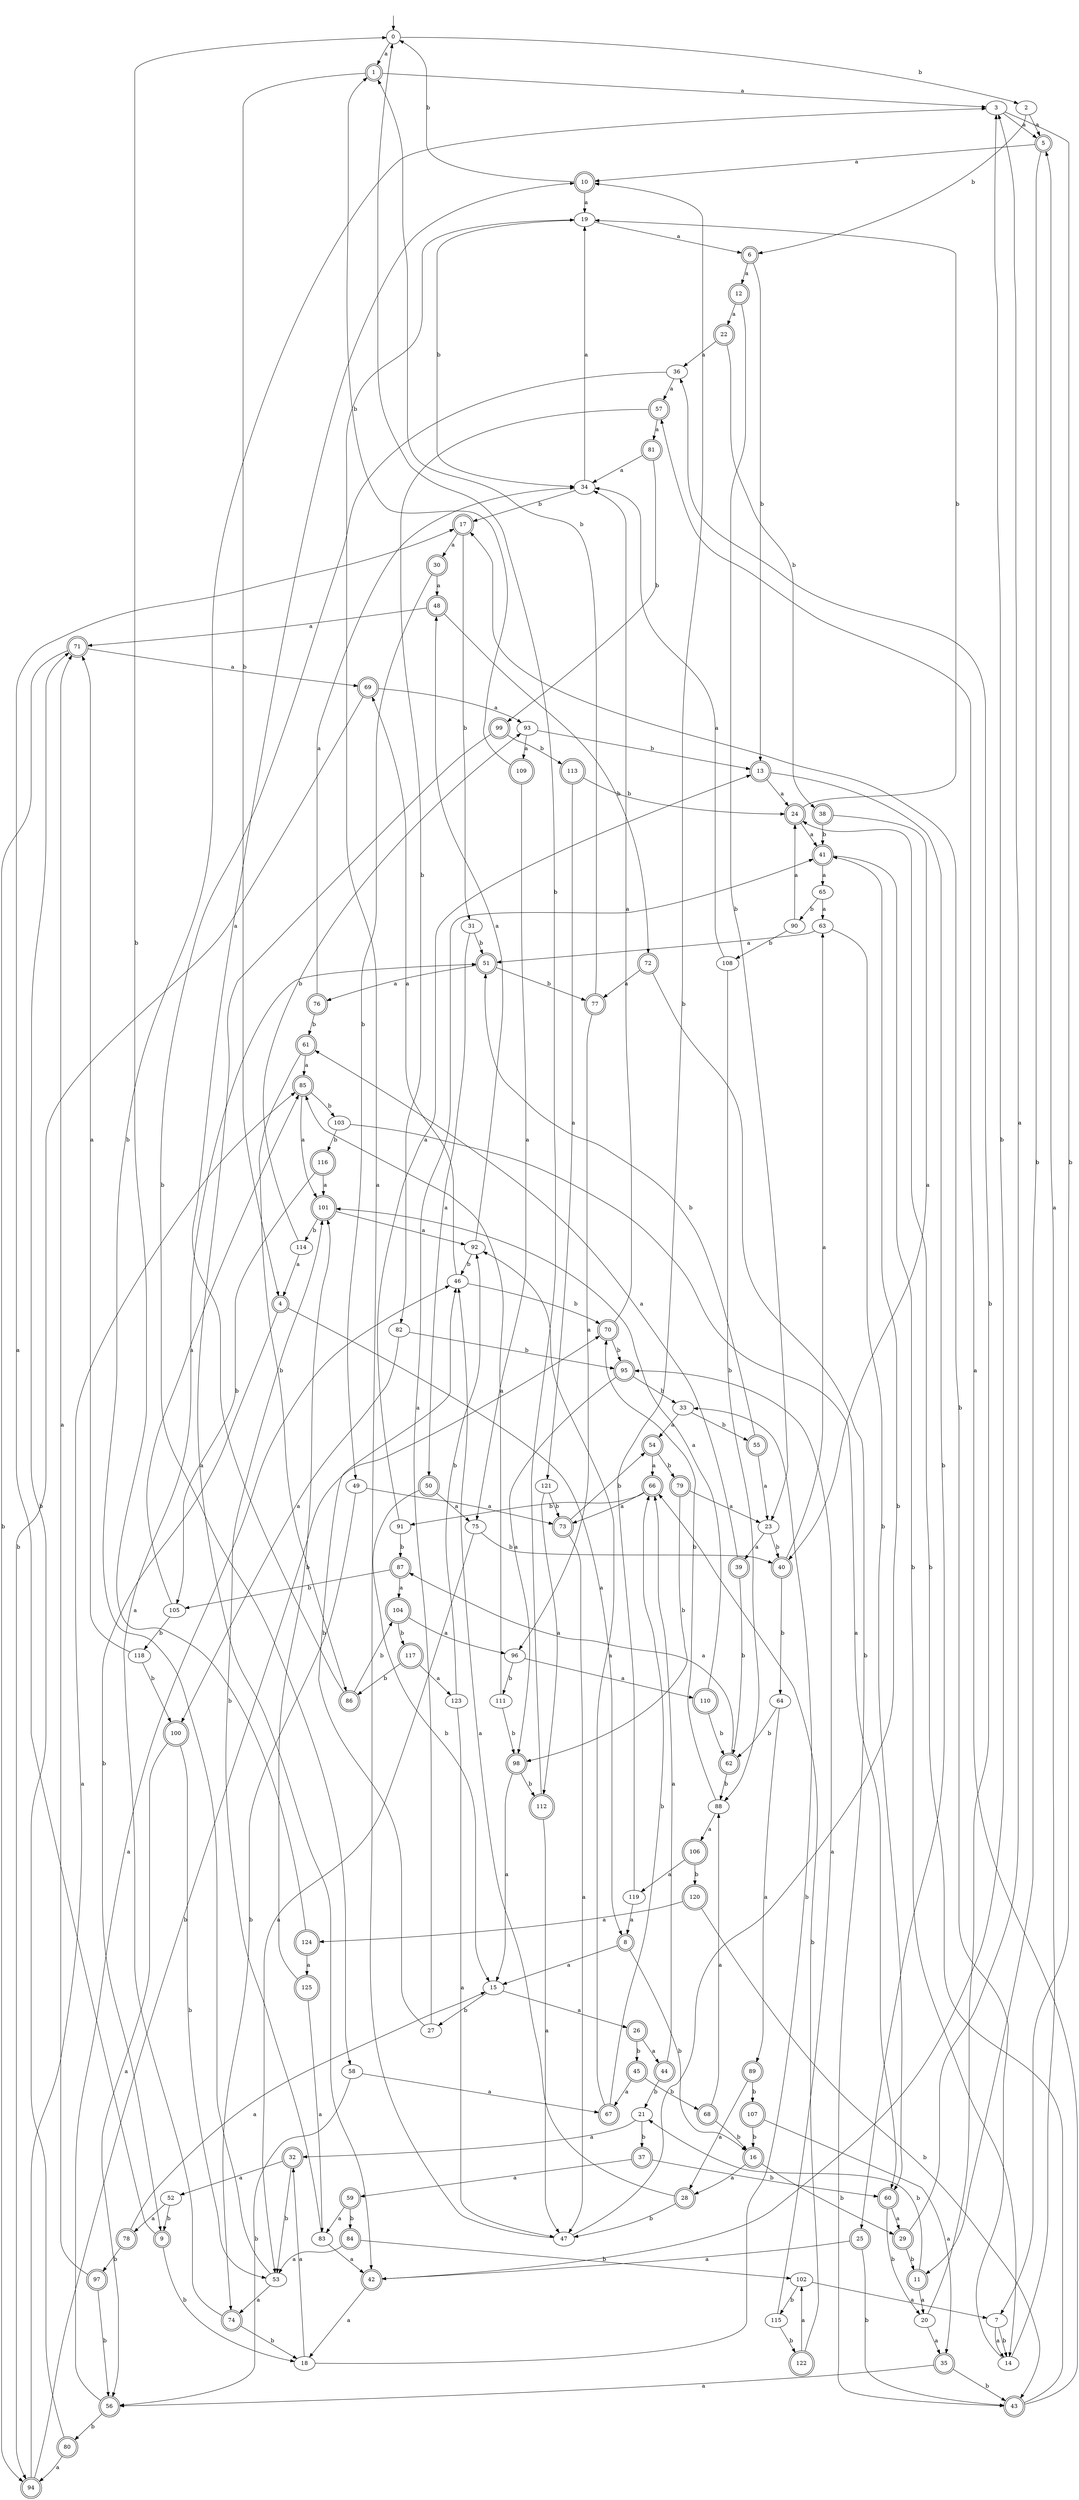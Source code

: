digraph RandomDFA {
  __start0 [label="", shape=none];
  __start0 -> 0 [label=""];
  0 [shape=circle]
  0 -> 1 [label="a"]
  0 -> 2 [label="b"]
  1 [shape=doublecircle]
  1 -> 3 [label="a"]
  1 -> 4 [label="b"]
  2
  2 -> 5 [label="a"]
  2 -> 6 [label="b"]
  3
  3 -> 5 [label="a"]
  3 -> 7 [label="b"]
  4 [shape=doublecircle]
  4 -> 8 [label="a"]
  4 -> 9 [label="b"]
  5 [shape=doublecircle]
  5 -> 10 [label="a"]
  5 -> 11 [label="b"]
  6 [shape=doublecircle]
  6 -> 12 [label="a"]
  6 -> 13 [label="b"]
  7
  7 -> 14 [label="a"]
  7 -> 14 [label="b"]
  8 [shape=doublecircle]
  8 -> 15 [label="a"]
  8 -> 16 [label="b"]
  9 [shape=doublecircle]
  9 -> 17 [label="a"]
  9 -> 18 [label="b"]
  10 [shape=doublecircle]
  10 -> 19 [label="a"]
  10 -> 0 [label="b"]
  11 [shape=doublecircle]
  11 -> 20 [label="a"]
  11 -> 21 [label="b"]
  12 [shape=doublecircle]
  12 -> 22 [label="a"]
  12 -> 23 [label="b"]
  13 [shape=doublecircle]
  13 -> 24 [label="a"]
  13 -> 25 [label="b"]
  14
  14 -> 5 [label="a"]
  14 -> 17 [label="b"]
  15
  15 -> 26 [label="a"]
  15 -> 27 [label="b"]
  16 [shape=doublecircle]
  16 -> 28 [label="a"]
  16 -> 29 [label="b"]
  17 [shape=doublecircle]
  17 -> 30 [label="a"]
  17 -> 31 [label="b"]
  18
  18 -> 32 [label="a"]
  18 -> 33 [label="b"]
  19
  19 -> 6 [label="a"]
  19 -> 34 [label="b"]
  20
  20 -> 35 [label="a"]
  20 -> 36 [label="b"]
  21
  21 -> 32 [label="a"]
  21 -> 37 [label="b"]
  22 [shape=doublecircle]
  22 -> 36 [label="a"]
  22 -> 38 [label="b"]
  23
  23 -> 39 [label="a"]
  23 -> 40 [label="b"]
  24 [shape=doublecircle]
  24 -> 41 [label="a"]
  24 -> 19 [label="b"]
  25 [shape=doublecircle]
  25 -> 42 [label="a"]
  25 -> 43 [label="b"]
  26 [shape=doublecircle]
  26 -> 44 [label="a"]
  26 -> 45 [label="b"]
  27
  27 -> 41 [label="a"]
  27 -> 46 [label="b"]
  28 [shape=doublecircle]
  28 -> 46 [label="a"]
  28 -> 47 [label="b"]
  29 [shape=doublecircle]
  29 -> 3 [label="a"]
  29 -> 11 [label="b"]
  30 [shape=doublecircle]
  30 -> 48 [label="a"]
  30 -> 49 [label="b"]
  31
  31 -> 50 [label="a"]
  31 -> 51 [label="b"]
  32 [shape=doublecircle]
  32 -> 52 [label="a"]
  32 -> 53 [label="b"]
  33
  33 -> 54 [label="a"]
  33 -> 55 [label="b"]
  34
  34 -> 19 [label="a"]
  34 -> 17 [label="b"]
  35 [shape=doublecircle]
  35 -> 56 [label="a"]
  35 -> 43 [label="b"]
  36
  36 -> 57 [label="a"]
  36 -> 58 [label="b"]
  37 [shape=doublecircle]
  37 -> 59 [label="a"]
  37 -> 60 [label="b"]
  38 [shape=doublecircle]
  38 -> 40 [label="a"]
  38 -> 41 [label="b"]
  39 [shape=doublecircle]
  39 -> 61 [label="a"]
  39 -> 62 [label="b"]
  40 [shape=doublecircle]
  40 -> 63 [label="a"]
  40 -> 64 [label="b"]
  41 [shape=doublecircle]
  41 -> 65 [label="a"]
  41 -> 14 [label="b"]
  42 [shape=doublecircle]
  42 -> 18 [label="a"]
  42 -> 3 [label="b"]
  43 [shape=doublecircle]
  43 -> 57 [label="a"]
  43 -> 24 [label="b"]
  44 [shape=doublecircle]
  44 -> 66 [label="a"]
  44 -> 21 [label="b"]
  45 [shape=doublecircle]
  45 -> 67 [label="a"]
  45 -> 68 [label="b"]
  46
  46 -> 69 [label="a"]
  46 -> 70 [label="b"]
  47
  47 -> 19 [label="a"]
  47 -> 41 [label="b"]
  48 [shape=doublecircle]
  48 -> 71 [label="a"]
  48 -> 72 [label="b"]
  49
  49 -> 73 [label="a"]
  49 -> 74 [label="b"]
  50 [shape=doublecircle]
  50 -> 75 [label="a"]
  50 -> 15 [label="b"]
  51 [shape=doublecircle]
  51 -> 76 [label="a"]
  51 -> 77 [label="b"]
  52
  52 -> 78 [label="a"]
  52 -> 9 [label="b"]
  53
  53 -> 74 [label="a"]
  53 -> 3 [label="b"]
  54 [shape=doublecircle]
  54 -> 66 [label="a"]
  54 -> 79 [label="b"]
  55 [shape=doublecircle]
  55 -> 23 [label="a"]
  55 -> 51 [label="b"]
  56 [shape=doublecircle]
  56 -> 46 [label="a"]
  56 -> 80 [label="b"]
  57 [shape=doublecircle]
  57 -> 81 [label="a"]
  57 -> 82 [label="b"]
  58
  58 -> 67 [label="a"]
  58 -> 56 [label="b"]
  59 [shape=doublecircle]
  59 -> 83 [label="a"]
  59 -> 84 [label="b"]
  60 [shape=doublecircle]
  60 -> 29 [label="a"]
  60 -> 20 [label="b"]
  61 [shape=doublecircle]
  61 -> 85 [label="a"]
  61 -> 86 [label="b"]
  62 [shape=doublecircle]
  62 -> 87 [label="a"]
  62 -> 88 [label="b"]
  63
  63 -> 51 [label="a"]
  63 -> 60 [label="b"]
  64
  64 -> 89 [label="a"]
  64 -> 62 [label="b"]
  65
  65 -> 63 [label="a"]
  65 -> 90 [label="b"]
  66 [shape=doublecircle]
  66 -> 73 [label="a"]
  66 -> 91 [label="b"]
  67 [shape=doublecircle]
  67 -> 92 [label="a"]
  67 -> 66 [label="b"]
  68 [shape=doublecircle]
  68 -> 88 [label="a"]
  68 -> 16 [label="b"]
  69 [shape=doublecircle]
  69 -> 93 [label="a"]
  69 -> 94 [label="b"]
  70 [shape=doublecircle]
  70 -> 34 [label="a"]
  70 -> 95 [label="b"]
  71 [shape=doublecircle]
  71 -> 69 [label="a"]
  71 -> 94 [label="b"]
  72 [shape=doublecircle]
  72 -> 77 [label="a"]
  72 -> 43 [label="b"]
  73 [shape=doublecircle]
  73 -> 47 [label="a"]
  73 -> 54 [label="b"]
  74 [shape=doublecircle]
  74 -> 51 [label="a"]
  74 -> 18 [label="b"]
  75
  75 -> 53 [label="a"]
  75 -> 40 [label="b"]
  76 [shape=doublecircle]
  76 -> 34 [label="a"]
  76 -> 61 [label="b"]
  77 [shape=doublecircle]
  77 -> 96 [label="a"]
  77 -> 1 [label="b"]
  78 [shape=doublecircle]
  78 -> 15 [label="a"]
  78 -> 97 [label="b"]
  79 [shape=doublecircle]
  79 -> 23 [label="a"]
  79 -> 98 [label="b"]
  80 [shape=doublecircle]
  80 -> 94 [label="a"]
  80 -> 71 [label="b"]
  81 [shape=doublecircle]
  81 -> 34 [label="a"]
  81 -> 99 [label="b"]
  82
  82 -> 100 [label="a"]
  82 -> 95 [label="b"]
  83
  83 -> 42 [label="a"]
  83 -> 101 [label="b"]
  84 [shape=doublecircle]
  84 -> 53 [label="a"]
  84 -> 102 [label="b"]
  85 [shape=doublecircle]
  85 -> 101 [label="a"]
  85 -> 103 [label="b"]
  86 [shape=doublecircle]
  86 -> 10 [label="a"]
  86 -> 104 [label="b"]
  87 [shape=doublecircle]
  87 -> 104 [label="a"]
  87 -> 105 [label="b"]
  88
  88 -> 106 [label="a"]
  88 -> 70 [label="b"]
  89 [shape=doublecircle]
  89 -> 28 [label="a"]
  89 -> 107 [label="b"]
  90
  90 -> 24 [label="a"]
  90 -> 108 [label="b"]
  91
  91 -> 13 [label="a"]
  91 -> 87 [label="b"]
  92
  92 -> 48 [label="a"]
  92 -> 46 [label="b"]
  93
  93 -> 109 [label="a"]
  93 -> 13 [label="b"]
  94 [shape=doublecircle]
  94 -> 85 [label="a"]
  94 -> 70 [label="b"]
  95 [shape=doublecircle]
  95 -> 98 [label="a"]
  95 -> 33 [label="b"]
  96
  96 -> 110 [label="a"]
  96 -> 111 [label="b"]
  97 [shape=doublecircle]
  97 -> 71 [label="a"]
  97 -> 56 [label="b"]
  98 [shape=doublecircle]
  98 -> 15 [label="a"]
  98 -> 112 [label="b"]
  99 [shape=doublecircle]
  99 -> 42 [label="a"]
  99 -> 113 [label="b"]
  100 [shape=doublecircle]
  100 -> 56 [label="a"]
  100 -> 53 [label="b"]
  101 [shape=doublecircle]
  101 -> 92 [label="a"]
  101 -> 114 [label="b"]
  102
  102 -> 7 [label="a"]
  102 -> 115 [label="b"]
  103
  103 -> 60 [label="a"]
  103 -> 116 [label="b"]
  104 [shape=doublecircle]
  104 -> 96 [label="a"]
  104 -> 117 [label="b"]
  105
  105 -> 85 [label="a"]
  105 -> 118 [label="b"]
  106 [shape=doublecircle]
  106 -> 119 [label="a"]
  106 -> 120 [label="b"]
  107 [shape=doublecircle]
  107 -> 35 [label="a"]
  107 -> 16 [label="b"]
  108
  108 -> 34 [label="a"]
  108 -> 88 [label="b"]
  109 [shape=doublecircle]
  109 -> 75 [label="a"]
  109 -> 1 [label="b"]
  110 [shape=doublecircle]
  110 -> 101 [label="a"]
  110 -> 62 [label="b"]
  111
  111 -> 85 [label="a"]
  111 -> 98 [label="b"]
  112 [shape=doublecircle]
  112 -> 47 [label="a"]
  112 -> 0 [label="b"]
  113 [shape=doublecircle]
  113 -> 121 [label="a"]
  113 -> 24 [label="b"]
  114
  114 -> 4 [label="a"]
  114 -> 93 [label="b"]
  115
  115 -> 95 [label="a"]
  115 -> 122 [label="b"]
  116 [shape=doublecircle]
  116 -> 101 [label="a"]
  116 -> 105 [label="b"]
  117 [shape=doublecircle]
  117 -> 123 [label="a"]
  117 -> 86 [label="b"]
  118
  118 -> 71 [label="a"]
  118 -> 100 [label="b"]
  119
  119 -> 8 [label="a"]
  119 -> 10 [label="b"]
  120 [shape=doublecircle]
  120 -> 124 [label="a"]
  120 -> 43 [label="b"]
  121
  121 -> 112 [label="a"]
  121 -> 73 [label="b"]
  122 [shape=doublecircle]
  122 -> 102 [label="a"]
  122 -> 66 [label="b"]
  123
  123 -> 47 [label="a"]
  123 -> 92 [label="b"]
  124 [shape=doublecircle]
  124 -> 125 [label="a"]
  124 -> 0 [label="b"]
  125 [shape=doublecircle]
  125 -> 83 [label="a"]
  125 -> 101 [label="b"]
}
